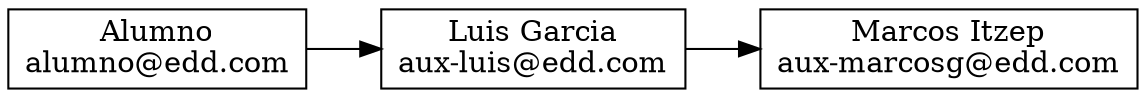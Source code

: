 digraph Usuarios {
  rankdir=LR; node [shape=record];
  u131747447775488 [label="Alumno\nalumno@edd.com"];
  u131747447775488 -> u131747447775552;
  u131747447775552 [label="Luis Garcia\naux-luis@edd.com"];
  u131747447775552 -> u131747447775616;
  u131747447775616 [label="Marcos Itzep\naux-marcosg@edd.com"];
}
